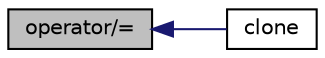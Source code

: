 digraph "operator/="
{
  bgcolor="transparent";
  edge [fontname="Helvetica",fontsize="10",labelfontname="Helvetica",labelfontsize="10"];
  node [fontname="Helvetica",fontsize="10",shape=record];
  rankdir="LR";
  Node2752 [label="operator/=",height=0.2,width=0.4,color="black", fillcolor="grey75", style="filled", fontcolor="black"];
  Node2752 -> Node2753 [dir="back",color="midnightblue",fontsize="10",style="solid",fontname="Helvetica"];
  Node2753 [label="clone",height=0.2,width=0.4,color="black",URL="$a27477.html#ac02e29e9c5268438e822df9e58c4e069",tooltip="Construct and return a clone. "];
}
